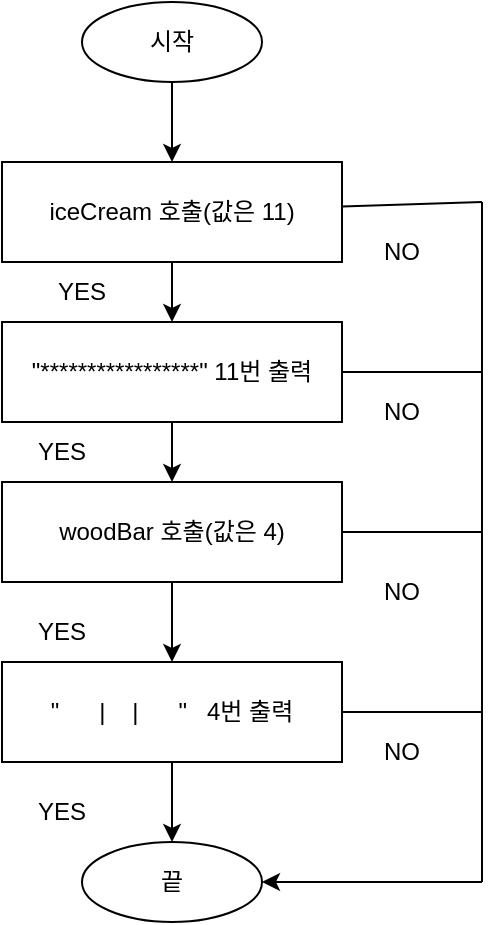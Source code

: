 <mxfile version="17.4.3" type="device"><diagram id="C5RBs43oDa-KdzZeNtuy" name="Page-1"><mxGraphModel dx="946" dy="548" grid="1" gridSize="10" guides="1" tooltips="1" connect="1" arrows="1" fold="1" page="1" pageScale="1" pageWidth="827" pageHeight="1169" math="0" shadow="0"><root><mxCell id="WIyWlLk6GJQsqaUBKTNV-0"/><mxCell id="WIyWlLk6GJQsqaUBKTNV-1" parent="WIyWlLk6GJQsqaUBKTNV-0"/><mxCell id="iyE0WZaVVnFpXnND_o3S-0" value="시작" style="ellipse;whiteSpace=wrap;html=1;" vertex="1" parent="WIyWlLk6GJQsqaUBKTNV-1"><mxGeometry x="120" y="20" width="90" height="40" as="geometry"/></mxCell><mxCell id="iyE0WZaVVnFpXnND_o3S-1" value="끝" style="ellipse;whiteSpace=wrap;html=1;" vertex="1" parent="WIyWlLk6GJQsqaUBKTNV-1"><mxGeometry x="120" y="440" width="90" height="40" as="geometry"/></mxCell><mxCell id="iyE0WZaVVnFpXnND_o3S-2" value="iceCream 호출(값은 11)" style="rounded=0;whiteSpace=wrap;html=1;" vertex="1" parent="WIyWlLk6GJQsqaUBKTNV-1"><mxGeometry x="80" y="100" width="170" height="50" as="geometry"/></mxCell><mxCell id="iyE0WZaVVnFpXnND_o3S-3" value="" style="endArrow=classic;html=1;rounded=0;exitX=0.5;exitY=1;exitDx=0;exitDy=0;" edge="1" parent="WIyWlLk6GJQsqaUBKTNV-1" source="iyE0WZaVVnFpXnND_o3S-0"><mxGeometry width="50" height="50" relative="1" as="geometry"><mxPoint x="390" y="310" as="sourcePoint"/><mxPoint x="165" y="100" as="targetPoint"/></mxGeometry></mxCell><mxCell id="iyE0WZaVVnFpXnND_o3S-4" value="" style="endArrow=classic;html=1;rounded=0;exitX=0.5;exitY=1;exitDx=0;exitDy=0;" edge="1" parent="WIyWlLk6GJQsqaUBKTNV-1" source="iyE0WZaVVnFpXnND_o3S-2"><mxGeometry width="50" height="50" relative="1" as="geometry"><mxPoint x="390" y="310" as="sourcePoint"/><mxPoint x="165" y="180" as="targetPoint"/></mxGeometry></mxCell><mxCell id="iyE0WZaVVnFpXnND_o3S-6" value="&quot;*****************&quot; 11번 출력" style="rounded=0;whiteSpace=wrap;html=1;" vertex="1" parent="WIyWlLk6GJQsqaUBKTNV-1"><mxGeometry x="80" y="180" width="170" height="50" as="geometry"/></mxCell><mxCell id="iyE0WZaVVnFpXnND_o3S-8" value="" style="endArrow=classic;html=1;rounded=0;exitX=0.5;exitY=1;exitDx=0;exitDy=0;" edge="1" parent="WIyWlLk6GJQsqaUBKTNV-1" source="iyE0WZaVVnFpXnND_o3S-6"><mxGeometry width="50" height="50" relative="1" as="geometry"><mxPoint x="390" y="310" as="sourcePoint"/><mxPoint x="165" y="260" as="targetPoint"/></mxGeometry></mxCell><mxCell id="iyE0WZaVVnFpXnND_o3S-9" value="woodBar 호출(값은 4)" style="rounded=0;whiteSpace=wrap;html=1;" vertex="1" parent="WIyWlLk6GJQsqaUBKTNV-1"><mxGeometry x="80" y="260" width="170" height="50" as="geometry"/></mxCell><mxCell id="iyE0WZaVVnFpXnND_o3S-10" value="" style="endArrow=classic;html=1;rounded=0;exitX=0.5;exitY=1;exitDx=0;exitDy=0;" edge="1" parent="WIyWlLk6GJQsqaUBKTNV-1" source="iyE0WZaVVnFpXnND_o3S-9"><mxGeometry width="50" height="50" relative="1" as="geometry"><mxPoint x="390" y="310" as="sourcePoint"/><mxPoint x="165" y="350" as="targetPoint"/></mxGeometry></mxCell><mxCell id="iyE0WZaVVnFpXnND_o3S-11" value="&quot;&amp;nbsp; &amp;nbsp; &amp;nbsp; |&amp;nbsp; &amp;nbsp; |&amp;nbsp; &amp;nbsp; &amp;nbsp; &quot;&amp;nbsp; &amp;nbsp;4번 출력" style="rounded=0;whiteSpace=wrap;html=1;" vertex="1" parent="WIyWlLk6GJQsqaUBKTNV-1"><mxGeometry x="80" y="350" width="170" height="50" as="geometry"/></mxCell><mxCell id="iyE0WZaVVnFpXnND_o3S-12" value="" style="endArrow=classic;html=1;rounded=0;exitX=0.5;exitY=1;exitDx=0;exitDy=0;entryX=0.5;entryY=0;entryDx=0;entryDy=0;" edge="1" parent="WIyWlLk6GJQsqaUBKTNV-1" source="iyE0WZaVVnFpXnND_o3S-11" target="iyE0WZaVVnFpXnND_o3S-1"><mxGeometry width="50" height="50" relative="1" as="geometry"><mxPoint x="390" y="310" as="sourcePoint"/><mxPoint x="440" y="260" as="targetPoint"/></mxGeometry></mxCell><mxCell id="iyE0WZaVVnFpXnND_o3S-14" value="" style="endArrow=none;html=1;rounded=0;exitX=1;exitY=0.5;exitDx=0;exitDy=0;" edge="1" parent="WIyWlLk6GJQsqaUBKTNV-1" source="iyE0WZaVVnFpXnND_o3S-6"><mxGeometry width="50" height="50" relative="1" as="geometry"><mxPoint x="390" y="310" as="sourcePoint"/><mxPoint x="320" y="205" as="targetPoint"/></mxGeometry></mxCell><mxCell id="iyE0WZaVVnFpXnND_o3S-15" value="" style="endArrow=none;html=1;rounded=0;exitX=1;exitY=0.5;exitDx=0;exitDy=0;" edge="1" parent="WIyWlLk6GJQsqaUBKTNV-1" source="iyE0WZaVVnFpXnND_o3S-9"><mxGeometry width="50" height="50" relative="1" as="geometry"><mxPoint x="260" y="290" as="sourcePoint"/><mxPoint x="320" y="285" as="targetPoint"/></mxGeometry></mxCell><mxCell id="iyE0WZaVVnFpXnND_o3S-16" value="" style="endArrow=none;html=1;rounded=0;exitX=1;exitY=0.5;exitDx=0;exitDy=0;" edge="1" parent="WIyWlLk6GJQsqaUBKTNV-1" source="iyE0WZaVVnFpXnND_o3S-11"><mxGeometry width="50" height="50" relative="1" as="geometry"><mxPoint x="390" y="310" as="sourcePoint"/><mxPoint x="320" y="375" as="targetPoint"/></mxGeometry></mxCell><mxCell id="iyE0WZaVVnFpXnND_o3S-20" value="" style="endArrow=none;html=1;rounded=0;" edge="1" parent="WIyWlLk6GJQsqaUBKTNV-1"><mxGeometry width="50" height="50" relative="1" as="geometry"><mxPoint x="320" y="120" as="sourcePoint"/><mxPoint x="320" y="460" as="targetPoint"/></mxGeometry></mxCell><mxCell id="iyE0WZaVVnFpXnND_o3S-22" value="" style="endArrow=none;html=1;rounded=0;" edge="1" parent="WIyWlLk6GJQsqaUBKTNV-1" target="iyE0WZaVVnFpXnND_o3S-2"><mxGeometry width="50" height="50" relative="1" as="geometry"><mxPoint x="320" y="120" as="sourcePoint"/><mxPoint x="440" y="260" as="targetPoint"/></mxGeometry></mxCell><mxCell id="iyE0WZaVVnFpXnND_o3S-23" value="" style="endArrow=classic;html=1;rounded=0;" edge="1" parent="WIyWlLk6GJQsqaUBKTNV-1" target="iyE0WZaVVnFpXnND_o3S-1"><mxGeometry width="50" height="50" relative="1" as="geometry"><mxPoint x="320" y="460" as="sourcePoint"/><mxPoint x="440" y="260" as="targetPoint"/></mxGeometry></mxCell><mxCell id="iyE0WZaVVnFpXnND_o3S-24" value="NO" style="text;html=1;strokeColor=none;fillColor=none;align=center;verticalAlign=middle;whiteSpace=wrap;rounded=0;" vertex="1" parent="WIyWlLk6GJQsqaUBKTNV-1"><mxGeometry x="250" y="130" width="60" height="30" as="geometry"/></mxCell><mxCell id="iyE0WZaVVnFpXnND_o3S-27" value="NO" style="text;html=1;strokeColor=none;fillColor=none;align=center;verticalAlign=middle;whiteSpace=wrap;rounded=0;" vertex="1" parent="WIyWlLk6GJQsqaUBKTNV-1"><mxGeometry x="250" y="210" width="60" height="30" as="geometry"/></mxCell><mxCell id="iyE0WZaVVnFpXnND_o3S-28" value="NO" style="text;html=1;strokeColor=none;fillColor=none;align=center;verticalAlign=middle;whiteSpace=wrap;rounded=0;" vertex="1" parent="WIyWlLk6GJQsqaUBKTNV-1"><mxGeometry x="250" y="300" width="60" height="30" as="geometry"/></mxCell><mxCell id="iyE0WZaVVnFpXnND_o3S-29" value="NO" style="text;html=1;strokeColor=none;fillColor=none;align=center;verticalAlign=middle;whiteSpace=wrap;rounded=0;" vertex="1" parent="WIyWlLk6GJQsqaUBKTNV-1"><mxGeometry x="250" y="380" width="60" height="30" as="geometry"/></mxCell><mxCell id="iyE0WZaVVnFpXnND_o3S-30" value="YES" style="text;html=1;strokeColor=none;fillColor=none;align=center;verticalAlign=middle;whiteSpace=wrap;rounded=0;" vertex="1" parent="WIyWlLk6GJQsqaUBKTNV-1"><mxGeometry x="90" y="150" width="60" height="30" as="geometry"/></mxCell><mxCell id="iyE0WZaVVnFpXnND_o3S-31" value="YES" style="text;html=1;strokeColor=none;fillColor=none;align=center;verticalAlign=middle;whiteSpace=wrap;rounded=0;" vertex="1" parent="WIyWlLk6GJQsqaUBKTNV-1"><mxGeometry x="80" y="230" width="60" height="30" as="geometry"/></mxCell><mxCell id="iyE0WZaVVnFpXnND_o3S-32" value="YES" style="text;html=1;strokeColor=none;fillColor=none;align=center;verticalAlign=middle;whiteSpace=wrap;rounded=0;" vertex="1" parent="WIyWlLk6GJQsqaUBKTNV-1"><mxGeometry x="80" y="320" width="60" height="30" as="geometry"/></mxCell><mxCell id="iyE0WZaVVnFpXnND_o3S-33" value="YES" style="text;html=1;strokeColor=none;fillColor=none;align=center;verticalAlign=middle;whiteSpace=wrap;rounded=0;" vertex="1" parent="WIyWlLk6GJQsqaUBKTNV-1"><mxGeometry x="80" y="410" width="60" height="30" as="geometry"/></mxCell></root></mxGraphModel></diagram></mxfile>